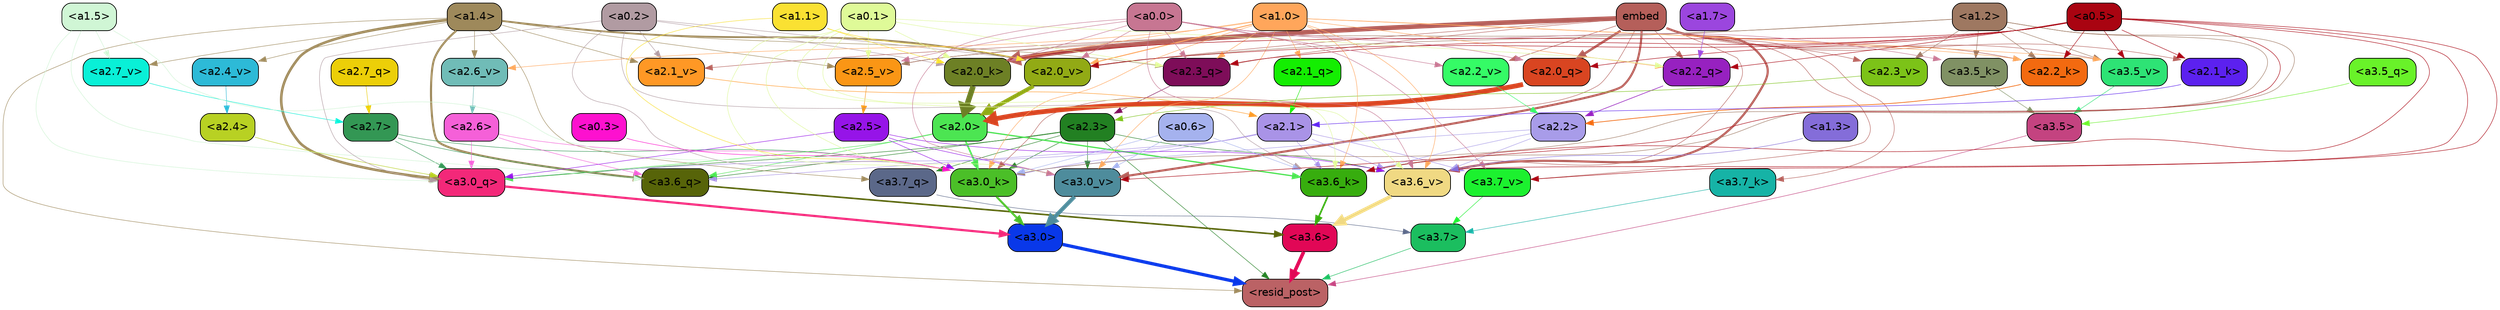 strict digraph "" {
	graph [bgcolor=transparent,
		layout=dot,
		overlap=false,
		splines=true
	];
	"<a3.7>"	[color=black,
		fillcolor="#1bbe5f",
		fontname=Helvetica,
		shape=box,
		style="filled, rounded"];
	"<resid_post>"	[color=black,
		fillcolor="#bb6265",
		fontname=Helvetica,
		shape=box,
		style="filled, rounded"];
	"<a3.7>" -> "<resid_post>"	[color="#1bbe5f",
		penwidth=0.6239100098609924];
	"<a3.6>"	[color=black,
		fillcolor="#e10756",
		fontname=Helvetica,
		shape=box,
		style="filled, rounded"];
	"<a3.6>" -> "<resid_post>"	[color="#e10756",
		penwidth=4.569062113761902];
	"<a3.5>"	[color=black,
		fillcolor="#c44380",
		fontname=Helvetica,
		shape=box,
		style="filled, rounded"];
	"<a3.5>" -> "<resid_post>"	[color="#c44380",
		penwidth=0.6];
	"<a3.0>"	[color=black,
		fillcolor="#0938e9",
		fontname=Helvetica,
		shape=box,
		style="filled, rounded"];
	"<a3.0>" -> "<resid_post>"	[color="#0938e9",
		penwidth=4.283544182777405];
	"<a2.3>"	[color=black,
		fillcolor="#228022",
		fontname=Helvetica,
		shape=box,
		style="filled, rounded"];
	"<a2.3>" -> "<resid_post>"	[color="#228022",
		penwidth=0.6];
	"<a3.7_q>"	[color=black,
		fillcolor="#5b6889",
		fontname=Helvetica,
		shape=box,
		style="filled, rounded"];
	"<a2.3>" -> "<a3.7_q>"	[color="#228022",
		penwidth=0.6];
	"<a3.6_q>"	[color=black,
		fillcolor="#576409",
		fontname=Helvetica,
		shape=box,
		style="filled, rounded"];
	"<a2.3>" -> "<a3.6_q>"	[color="#228022",
		penwidth=0.6];
	"<a3.0_q>"	[color=black,
		fillcolor="#f32879",
		fontname=Helvetica,
		shape=box,
		style="filled, rounded"];
	"<a2.3>" -> "<a3.0_q>"	[color="#228022",
		penwidth=0.6];
	"<a3.0_k>"	[color=black,
		fillcolor="#4bbf28",
		fontname=Helvetica,
		shape=box,
		style="filled, rounded"];
	"<a2.3>" -> "<a3.0_k>"	[color="#228022",
		penwidth=0.6];
	"<a3.6_v>"	[color=black,
		fillcolor="#f0d983",
		fontname=Helvetica,
		shape=box,
		style="filled, rounded"];
	"<a2.3>" -> "<a3.6_v>"	[color="#228022",
		penwidth=0.6];
	"<a3.0_v>"	[color=black,
		fillcolor="#4e8c9c",
		fontname=Helvetica,
		shape=box,
		style="filled, rounded"];
	"<a2.3>" -> "<a3.0_v>"	[color="#228022",
		penwidth=0.6];
	"<a1.4>"	[color=black,
		fillcolor="#9e895b",
		fontname=Helvetica,
		shape=box,
		style="filled, rounded"];
	"<a1.4>" -> "<resid_post>"	[color="#9e895b",
		penwidth=0.6];
	"<a1.4>" -> "<a3.7_q>"	[color="#9e895b",
		penwidth=0.6];
	"<a1.4>" -> "<a3.6_q>"	[color="#9e895b",
		penwidth=2.6908124685287476];
	"<a1.4>" -> "<a3.0_q>"	[color="#9e895b",
		penwidth=3.32076895236969];
	"<a2.3_q>"	[color=black,
		fillcolor="#7e0d59",
		fontname=Helvetica,
		shape=box,
		style="filled, rounded"];
	"<a1.4>" -> "<a2.3_q>"	[color="#9e895b",
		penwidth=0.6];
	"<a2.7_v>"	[color=black,
		fillcolor="#09f0d7",
		fontname=Helvetica,
		shape=box,
		style="filled, rounded"];
	"<a1.4>" -> "<a2.7_v>"	[color="#9e895b",
		penwidth=0.6];
	"<a2.6_v>"	[color=black,
		fillcolor="#70bcb7",
		fontname=Helvetica,
		shape=box,
		style="filled, rounded"];
	"<a1.4>" -> "<a2.6_v>"	[color="#9e895b",
		penwidth=0.6];
	"<a2.5_v>"	[color=black,
		fillcolor="#fa9615",
		fontname=Helvetica,
		shape=box,
		style="filled, rounded"];
	"<a1.4>" -> "<a2.5_v>"	[color="#9e895b",
		penwidth=0.6];
	"<a2.4_v>"	[color=black,
		fillcolor="#2dbad7",
		fontname=Helvetica,
		shape=box,
		style="filled, rounded"];
	"<a1.4>" -> "<a2.4_v>"	[color="#9e895b",
		penwidth=0.6];
	"<a2.1_v>"	[color=black,
		fillcolor="#ff9825",
		fontname=Helvetica,
		shape=box,
		style="filled, rounded"];
	"<a1.4>" -> "<a2.1_v>"	[color="#9e895b",
		penwidth=0.6];
	"<a2.0_v>"	[color=black,
		fillcolor="#92aa15",
		fontname=Helvetica,
		shape=box,
		style="filled, rounded"];
	"<a1.4>" -> "<a2.0_v>"	[color="#9e895b",
		penwidth=2.3065454959869385];
	"<a3.7_q>" -> "<a3.7>"	[color="#5b6889",
		penwidth=0.6];
	"<a3.6_q>" -> "<a3.6>"	[color="#576409",
		penwidth=2.03758105635643];
	"<a3.5_q>"	[color=black,
		fillcolor="#69f229",
		fontname=Helvetica,
		shape=box,
		style="filled, rounded"];
	"<a3.5_q>" -> "<a3.5>"	[color="#69f229",
		penwidth=0.6];
	"<a3.0_q>" -> "<a3.0>"	[color="#f32879",
		penwidth=2.8638100624084473];
	"<a3.7_k>"	[color=black,
		fillcolor="#16b3a6",
		fontname=Helvetica,
		shape=box,
		style="filled, rounded"];
	"<a3.7_k>" -> "<a3.7>"	[color="#16b3a6",
		penwidth=0.6];
	"<a3.6_k>"	[color=black,
		fillcolor="#37ad0e",
		fontname=Helvetica,
		shape=box,
		style="filled, rounded"];
	"<a3.6_k>" -> "<a3.6>"	[color="#37ad0e",
		penwidth=2.174198240041733];
	"<a3.5_k>"	[color=black,
		fillcolor="#809164",
		fontname=Helvetica,
		shape=box,
		style="filled, rounded"];
	"<a3.5_k>" -> "<a3.5>"	[color="#809164",
		penwidth=0.6];
	"<a3.0_k>" -> "<a3.0>"	[color="#4bbf28",
		penwidth=2.6274144649505615];
	"<a3.7_v>"	[color=black,
		fillcolor="#1cf12f",
		fontname=Helvetica,
		shape=box,
		style="filled, rounded"];
	"<a3.7_v>" -> "<a3.7>"	[color="#1cf12f",
		penwidth=0.6];
	"<a3.6_v>" -> "<a3.6>"	[color="#f0d983",
		penwidth=5.002329230308533];
	"<a3.5_v>"	[color=black,
		fillcolor="#2ee375",
		fontname=Helvetica,
		shape=box,
		style="filled, rounded"];
	"<a3.5_v>" -> "<a3.5>"	[color="#2ee375",
		penwidth=0.6];
	"<a3.0_v>" -> "<a3.0>"	[color="#4e8c9c",
		penwidth=5.188832879066467];
	"<a2.7>"	[color=black,
		fillcolor="#339754",
		fontname=Helvetica,
		shape=box,
		style="filled, rounded"];
	"<a2.7>" -> "<a3.6_q>"	[color="#339754",
		penwidth=0.6];
	"<a2.7>" -> "<a3.0_q>"	[color="#339754",
		penwidth=0.6];
	"<a2.7>" -> "<a3.0_k>"	[color="#339754",
		penwidth=0.6];
	"<a2.6>"	[color=black,
		fillcolor="#f560d8",
		fontname=Helvetica,
		shape=box,
		style="filled, rounded"];
	"<a2.6>" -> "<a3.6_q>"	[color="#f560d8",
		penwidth=0.6];
	"<a2.6>" -> "<a3.0_q>"	[color="#f560d8",
		penwidth=0.6];
	"<a2.6>" -> "<a3.0_k>"	[color="#f560d8",
		penwidth=0.6];
	"<a2.1>"	[color=black,
		fillcolor="#a993e7",
		fontname=Helvetica,
		shape=box,
		style="filled, rounded"];
	"<a2.1>" -> "<a3.6_q>"	[color="#a993e7",
		penwidth=0.6];
	"<a2.1>" -> "<a3.0_q>"	[color="#a993e7",
		penwidth=0.6];
	"<a2.1>" -> "<a3.6_k>"	[color="#a993e7",
		penwidth=0.6];
	"<a2.1>" -> "<a3.0_k>"	[color="#a993e7",
		penwidth=0.6];
	"<a2.1>" -> "<a3.7_v>"	[color="#a993e7",
		penwidth=0.6];
	"<a2.1>" -> "<a3.6_v>"	[color="#a993e7",
		penwidth=0.6];
	"<a2.0>"	[color=black,
		fillcolor="#4ce552",
		fontname=Helvetica,
		shape=box,
		style="filled, rounded"];
	"<a2.0>" -> "<a3.6_q>"	[color="#4ce552",
		penwidth=0.6];
	"<a2.0>" -> "<a3.0_q>"	[color="#4ce552",
		penwidth=0.6];
	"<a2.0>" -> "<a3.6_k>"	[color="#4ce552",
		penwidth=1.6254686117172241];
	"<a2.0>" -> "<a3.0_k>"	[color="#4ce552",
		penwidth=2.182972814887762];
	"<a1.5>"	[color=black,
		fillcolor="#d0f6d5",
		fontname=Helvetica,
		shape=box,
		style="filled, rounded"];
	"<a1.5>" -> "<a3.6_q>"	[color="#d0f6d5",
		penwidth=0.6];
	"<a1.5>" -> "<a3.0_q>"	[color="#d0f6d5",
		penwidth=0.6];
	"<a1.5>" -> "<a3.0_k>"	[color="#d0f6d5",
		penwidth=0.6];
	"<a1.5>" -> "<a2.7_v>"	[color="#d0f6d5",
		penwidth=0.6];
	"<a2.5>"	[color=black,
		fillcolor="#9614e8",
		fontname=Helvetica,
		shape=box,
		style="filled, rounded"];
	"<a2.5>" -> "<a3.0_q>"	[color="#9614e8",
		penwidth=0.6];
	"<a2.5>" -> "<a3.0_k>"	[color="#9614e8",
		penwidth=0.6];
	"<a2.5>" -> "<a3.6_v>"	[color="#9614e8",
		penwidth=0.6];
	"<a2.5>" -> "<a3.0_v>"	[color="#9614e8",
		penwidth=0.6];
	"<a2.4>"	[color=black,
		fillcolor="#b8d123",
		fontname=Helvetica,
		shape=box,
		style="filled, rounded"];
	"<a2.4>" -> "<a3.0_q>"	[color="#b8d123",
		penwidth=0.6];
	"<a0.2>"	[color=black,
		fillcolor="#b19ba2",
		fontname=Helvetica,
		shape=box,
		style="filled, rounded"];
	"<a0.2>" -> "<a3.0_q>"	[color="#b19ba2",
		penwidth=0.6];
	"<a0.2>" -> "<a3.6_k>"	[color="#b19ba2",
		penwidth=0.6];
	"<a0.2>" -> "<a3.0_k>"	[color="#b19ba2",
		penwidth=0.6];
	"<a2.0_k>"	[color=black,
		fillcolor="#6d8025",
		fontname=Helvetica,
		shape=box,
		style="filled, rounded"];
	"<a0.2>" -> "<a2.0_k>"	[color="#b19ba2",
		penwidth=0.6];
	"<a0.2>" -> "<a2.1_v>"	[color="#b19ba2",
		penwidth=0.6];
	"<a0.2>" -> "<a2.0_v>"	[color="#b19ba2",
		penwidth=0.6];
	embed	[color=black,
		fillcolor="#b55f5a",
		fontname=Helvetica,
		shape=box,
		style="filled, rounded"];
	embed -> "<a3.7_k>"	[color="#b55f5a",
		penwidth=0.6];
	embed -> "<a3.6_k>"	[color="#b55f5a",
		penwidth=0.6];
	embed -> "<a3.0_k>"	[color="#b55f5a",
		penwidth=0.6];
	embed -> "<a3.7_v>"	[color="#b55f5a",
		penwidth=0.6];
	embed -> "<a3.6_v>"	[color="#b55f5a",
		penwidth=2.809220314025879];
	embed -> "<a3.5_v>"	[color="#b55f5a",
		penwidth=0.6];
	embed -> "<a3.0_v>"	[color="#b55f5a",
		penwidth=2.754121422767639];
	embed -> "<a2.3_q>"	[color="#b55f5a",
		penwidth=0.6];
	"<a2.2_q>"	[color=black,
		fillcolor="#9721c0",
		fontname=Helvetica,
		shape=box,
		style="filled, rounded"];
	embed -> "<a2.2_q>"	[color="#b55f5a",
		penwidth=0.6];
	"<a2.0_q>"	[color=black,
		fillcolor="#d94521",
		fontname=Helvetica,
		shape=box,
		style="filled, rounded"];
	embed -> "<a2.0_q>"	[color="#b55f5a",
		penwidth=3.102177858352661];
	"<a2.2_k>"	[color=black,
		fillcolor="#f36a10",
		fontname=Helvetica,
		shape=box,
		style="filled, rounded"];
	embed -> "<a2.2_k>"	[color="#b55f5a",
		penwidth=0.6805839538574219];
	"<a2.1_k>"	[color=black,
		fillcolor="#5c21ef",
		fontname=Helvetica,
		shape=box,
		style="filled, rounded"];
	embed -> "<a2.1_k>"	[color="#b55f5a",
		penwidth=0.6];
	embed -> "<a2.0_k>"	[color="#b55f5a",
		penwidth=5.977519929409027];
	embed -> "<a2.5_v>"	[color="#b55f5a",
		penwidth=0.6];
	"<a2.3_v>"	[color=black,
		fillcolor="#7cc318",
		fontname=Helvetica,
		shape=box,
		style="filled, rounded"];
	embed -> "<a2.3_v>"	[color="#b55f5a",
		penwidth=0.6];
	"<a2.2_v>"	[color=black,
		fillcolor="#35fb66",
		fontname=Helvetica,
		shape=box,
		style="filled, rounded"];
	embed -> "<a2.2_v>"	[color="#b55f5a",
		penwidth=0.6436443328857422];
	embed -> "<a2.1_v>"	[color="#b55f5a",
		penwidth=0.6];
	embed -> "<a2.0_v>"	[color="#b55f5a",
		penwidth=0.6];
	"<a2.2>"	[color=black,
		fillcolor="#a89ce9",
		fontname=Helvetica,
		shape=box,
		style="filled, rounded"];
	"<a2.2>" -> "<a3.6_k>"	[color="#a89ce9",
		penwidth=0.6];
	"<a2.2>" -> "<a3.0_k>"	[color="#a89ce9",
		penwidth=0.6065438985824585];
	"<a2.2>" -> "<a3.6_v>"	[color="#a89ce9",
		penwidth=0.6];
	"<a1.2>"	[color=black,
		fillcolor="#9e7861",
		fontname=Helvetica,
		shape=box,
		style="filled, rounded"];
	"<a1.2>" -> "<a3.6_k>"	[color="#9e7861",
		penwidth=0.6];
	"<a1.2>" -> "<a3.5_k>"	[color="#9e7861",
		penwidth=0.6];
	"<a1.2>" -> "<a3.0_k>"	[color="#9e7861",
		penwidth=0.6];
	"<a1.2>" -> "<a3.5_v>"	[color="#9e7861",
		penwidth=0.6];
	"<a1.2>" -> "<a2.2_k>"	[color="#9e7861",
		penwidth=0.6];
	"<a1.2>" -> "<a2.5_v>"	[color="#9e7861",
		penwidth=0.6];
	"<a1.2>" -> "<a2.3_v>"	[color="#9e7861",
		penwidth=0.6];
	"<a1.2>" -> "<a2.0_v>"	[color="#9e7861",
		penwidth=0.6];
	"<a1.0>"	[color=black,
		fillcolor="#ffa65b",
		fontname=Helvetica,
		shape=box,
		style="filled, rounded"];
	"<a1.0>" -> "<a3.6_k>"	[color="#ffa65b",
		penwidth=0.6];
	"<a1.0>" -> "<a3.0_k>"	[color="#ffa65b",
		penwidth=0.6];
	"<a1.0>" -> "<a3.6_v>"	[color="#ffa65b",
		penwidth=0.6];
	"<a1.0>" -> "<a3.5_v>"	[color="#ffa65b",
		penwidth=0.6];
	"<a1.0>" -> "<a3.0_v>"	[color="#ffa65b",
		penwidth=0.6];
	"<a1.0>" -> "<a2.3_q>"	[color="#ffa65b",
		penwidth=0.6];
	"<a1.0>" -> "<a2.2_q>"	[color="#ffa65b",
		penwidth=0.6];
	"<a2.1_q>"	[color=black,
		fillcolor="#14ee02",
		fontname=Helvetica,
		shape=box,
		style="filled, rounded"];
	"<a1.0>" -> "<a2.1_q>"	[color="#ffa65b",
		penwidth=0.6];
	"<a1.0>" -> "<a2.2_k>"	[color="#ffa65b",
		penwidth=0.6];
	"<a1.0>" -> "<a2.0_k>"	[color="#ffa65b",
		penwidth=0.6];
	"<a1.0>" -> "<a2.6_v>"	[color="#ffa65b",
		penwidth=0.6];
	"<a1.0>" -> "<a2.0_v>"	[color="#ffa65b",
		penwidth=1.2192587852478027];
	"<a0.6>"	[color=black,
		fillcolor="#a5b2ee",
		fontname=Helvetica,
		shape=box,
		style="filled, rounded"];
	"<a0.6>" -> "<a3.6_k>"	[color="#a5b2ee",
		penwidth=0.6];
	"<a0.6>" -> "<a3.0_k>"	[color="#a5b2ee",
		penwidth=0.6];
	"<a0.6>" -> "<a3.0_v>"	[color="#a5b2ee",
		penwidth=0.6];
	"<a0.5>"	[color=black,
		fillcolor="#a90411",
		fontname=Helvetica,
		shape=box,
		style="filled, rounded"];
	"<a0.5>" -> "<a3.6_k>"	[color="#a90411",
		penwidth=0.6];
	"<a0.5>" -> "<a3.7_v>"	[color="#a90411",
		penwidth=0.6];
	"<a0.5>" -> "<a3.6_v>"	[color="#a90411",
		penwidth=0.6];
	"<a0.5>" -> "<a3.5_v>"	[color="#a90411",
		penwidth=0.6];
	"<a0.5>" -> "<a3.0_v>"	[color="#a90411",
		penwidth=0.6120390892028809];
	"<a0.5>" -> "<a2.3_q>"	[color="#a90411",
		penwidth=0.6];
	"<a0.5>" -> "<a2.2_q>"	[color="#a90411",
		penwidth=0.6];
	"<a0.5>" -> "<a2.0_q>"	[color="#a90411",
		penwidth=0.6];
	"<a0.5>" -> "<a2.2_k>"	[color="#a90411",
		penwidth=0.6];
	"<a0.5>" -> "<a2.1_k>"	[color="#a90411",
		penwidth=0.6];
	"<a0.5>" -> "<a2.0_k>"	[color="#a90411",
		penwidth=0.658348560333252];
	"<a0.5>" -> "<a2.0_v>"	[color="#a90411",
		penwidth=0.6];
	"<a0.1>"	[color=black,
		fillcolor="#dffa98",
		fontname=Helvetica,
		shape=box,
		style="filled, rounded"];
	"<a0.1>" -> "<a3.6_k>"	[color="#dffa98",
		penwidth=0.6];
	"<a0.1>" -> "<a3.0_k>"	[color="#dffa98",
		penwidth=0.6];
	"<a0.1>" -> "<a3.6_v>"	[color="#dffa98",
		penwidth=0.6];
	"<a0.1>" -> "<a3.0_v>"	[color="#dffa98",
		penwidth=0.6];
	"<a0.1>" -> "<a2.3_q>"	[color="#dffa98",
		penwidth=0.6];
	"<a0.1>" -> "<a2.2_q>"	[color="#dffa98",
		penwidth=0.6];
	"<a0.1>" -> "<a2.0_k>"	[color="#dffa98",
		penwidth=0.6];
	"<a0.1>" -> "<a2.5_v>"	[color="#dffa98",
		penwidth=0.6];
	"<a0.0>"	[color=black,
		fillcolor="#c77692",
		fontname=Helvetica,
		shape=box,
		style="filled, rounded"];
	"<a0.0>" -> "<a3.5_k>"	[color="#c77692",
		penwidth=0.6];
	"<a0.0>" -> "<a3.7_v>"	[color="#c77692",
		penwidth=0.6];
	"<a0.0>" -> "<a3.6_v>"	[color="#c77692",
		penwidth=0.6];
	"<a0.0>" -> "<a3.0_v>"	[color="#c77692",
		penwidth=0.6];
	"<a0.0>" -> "<a2.3_q>"	[color="#c77692",
		penwidth=0.6];
	"<a0.0>" -> "<a2.0_q>"	[color="#c77692",
		penwidth=0.6];
	"<a0.0>" -> "<a2.0_k>"	[color="#c77692",
		penwidth=0.6];
	"<a0.0>" -> "<a2.5_v>"	[color="#c77692",
		penwidth=0.6];
	"<a0.0>" -> "<a2.2_v>"	[color="#c77692",
		penwidth=0.6];
	"<a0.0>" -> "<a2.0_v>"	[color="#c77692",
		penwidth=0.6];
	"<a1.1>"	[color=black,
		fillcolor="#fae132",
		fontname=Helvetica,
		shape=box,
		style="filled, rounded"];
	"<a1.1>" -> "<a3.0_k>"	[color="#fae132",
		penwidth=0.6];
	"<a1.1>" -> "<a2.0_k>"	[color="#fae132",
		penwidth=0.6];
	"<a1.1>" -> "<a2.0_v>"	[color="#fae132",
		penwidth=0.6];
	"<a0.3>"	[color=black,
		fillcolor="#fd11cf",
		fontname=Helvetica,
		shape=box,
		style="filled, rounded"];
	"<a0.3>" -> "<a3.0_k>"	[color="#fd11cf",
		penwidth=0.6];
	"<a1.3>"	[color=black,
		fillcolor="#846dd9",
		fontname=Helvetica,
		shape=box,
		style="filled, rounded"];
	"<a1.3>" -> "<a3.6_v>"	[color="#846dd9",
		penwidth=0.6];
	"<a2.7_q>"	[color=black,
		fillcolor="#eccf08",
		fontname=Helvetica,
		shape=box,
		style="filled, rounded"];
	"<a2.7_q>" -> "<a2.7>"	[color="#eccf08",
		penwidth=0.6];
	"<a2.3_q>" -> "<a2.3>"	[color="#7e0d59",
		penwidth=0.6];
	"<a2.2_q>" -> "<a2.2>"	[color="#9721c0",
		penwidth=0.7585353851318359];
	"<a2.1_q>" -> "<a2.1>"	[color="#14ee02",
		penwidth=0.6];
	"<a2.0_q>" -> "<a2.0>"	[color="#d94521",
		penwidth=6.189085364341736];
	"<a2.2_k>" -> "<a2.2>"	[color="#f36a10",
		penwidth=0.87534499168396];
	"<a2.1_k>" -> "<a2.1>"	[color="#5c21ef",
		penwidth=0.6];
	"<a2.0_k>" -> "<a2.0>"	[color="#6d8025",
		penwidth=7.056803464889526];
	"<a2.7_v>" -> "<a2.7>"	[color="#09f0d7",
		penwidth=0.6];
	"<a2.6_v>" -> "<a2.6>"	[color="#70bcb7",
		penwidth=0.6];
	"<a2.5_v>" -> "<a2.5>"	[color="#fa9615",
		penwidth=0.6];
	"<a2.4_v>" -> "<a2.4>"	[color="#2dbad7",
		penwidth=0.6];
	"<a2.3_v>" -> "<a2.3>"	[color="#7cc318",
		penwidth=0.6];
	"<a2.2_v>" -> "<a2.2>"	[color="#35fb66",
		penwidth=0.6];
	"<a2.1_v>" -> "<a2.1>"	[color="#ff9825",
		penwidth=0.6];
	"<a2.0_v>" -> "<a2.0>"	[color="#92aa15",
		penwidth=5.12138295173645];
	"<a1.7>"	[color=black,
		fillcolor="#9b46de",
		fontname=Helvetica,
		shape=box,
		style="filled, rounded"];
	"<a1.7>" -> "<a2.2_q>"	[color="#9b46de",
		penwidth=0.6];
}
